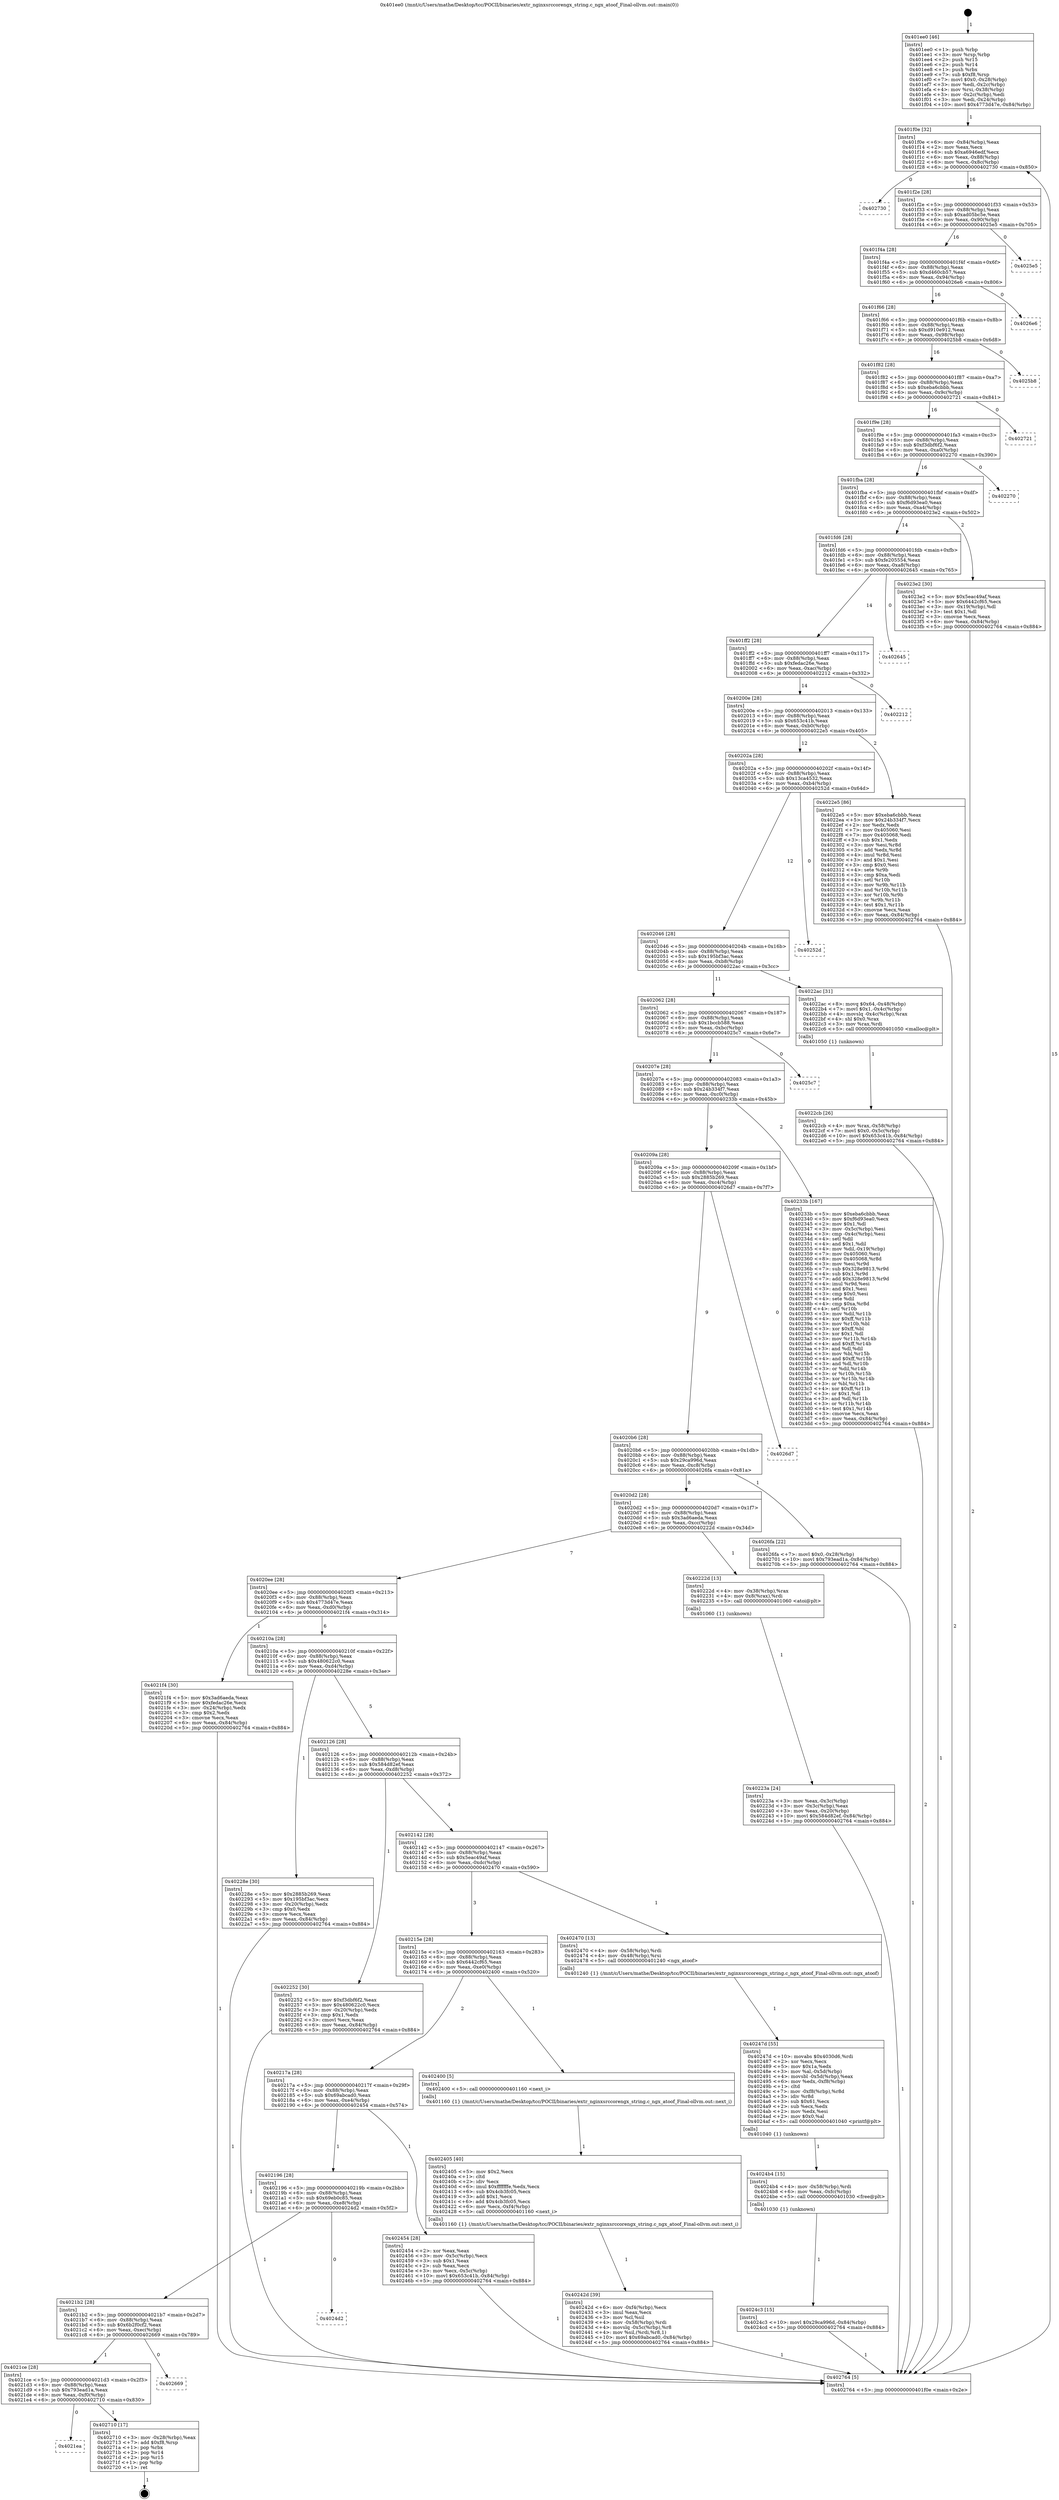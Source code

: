 digraph "0x401ee0" {
  label = "0x401ee0 (/mnt/c/Users/mathe/Desktop/tcc/POCII/binaries/extr_nginxsrccorengx_string.c_ngx_atoof_Final-ollvm.out::main(0))"
  labelloc = "t"
  node[shape=record]

  Entry [label="",width=0.3,height=0.3,shape=circle,fillcolor=black,style=filled]
  "0x401f0e" [label="{
     0x401f0e [32]\l
     | [instrs]\l
     &nbsp;&nbsp;0x401f0e \<+6\>: mov -0x84(%rbp),%eax\l
     &nbsp;&nbsp;0x401f14 \<+2\>: mov %eax,%ecx\l
     &nbsp;&nbsp;0x401f16 \<+6\>: sub $0xa6946edf,%ecx\l
     &nbsp;&nbsp;0x401f1c \<+6\>: mov %eax,-0x88(%rbp)\l
     &nbsp;&nbsp;0x401f22 \<+6\>: mov %ecx,-0x8c(%rbp)\l
     &nbsp;&nbsp;0x401f28 \<+6\>: je 0000000000402730 \<main+0x850\>\l
  }"]
  "0x402730" [label="{
     0x402730\l
  }", style=dashed]
  "0x401f2e" [label="{
     0x401f2e [28]\l
     | [instrs]\l
     &nbsp;&nbsp;0x401f2e \<+5\>: jmp 0000000000401f33 \<main+0x53\>\l
     &nbsp;&nbsp;0x401f33 \<+6\>: mov -0x88(%rbp),%eax\l
     &nbsp;&nbsp;0x401f39 \<+5\>: sub $0xad05bc5e,%eax\l
     &nbsp;&nbsp;0x401f3e \<+6\>: mov %eax,-0x90(%rbp)\l
     &nbsp;&nbsp;0x401f44 \<+6\>: je 00000000004025e5 \<main+0x705\>\l
  }"]
  Exit [label="",width=0.3,height=0.3,shape=circle,fillcolor=black,style=filled,peripheries=2]
  "0x4025e5" [label="{
     0x4025e5\l
  }", style=dashed]
  "0x401f4a" [label="{
     0x401f4a [28]\l
     | [instrs]\l
     &nbsp;&nbsp;0x401f4a \<+5\>: jmp 0000000000401f4f \<main+0x6f\>\l
     &nbsp;&nbsp;0x401f4f \<+6\>: mov -0x88(%rbp),%eax\l
     &nbsp;&nbsp;0x401f55 \<+5\>: sub $0xd460cb57,%eax\l
     &nbsp;&nbsp;0x401f5a \<+6\>: mov %eax,-0x94(%rbp)\l
     &nbsp;&nbsp;0x401f60 \<+6\>: je 00000000004026e6 \<main+0x806\>\l
  }"]
  "0x4021ea" [label="{
     0x4021ea\l
  }", style=dashed]
  "0x4026e6" [label="{
     0x4026e6\l
  }", style=dashed]
  "0x401f66" [label="{
     0x401f66 [28]\l
     | [instrs]\l
     &nbsp;&nbsp;0x401f66 \<+5\>: jmp 0000000000401f6b \<main+0x8b\>\l
     &nbsp;&nbsp;0x401f6b \<+6\>: mov -0x88(%rbp),%eax\l
     &nbsp;&nbsp;0x401f71 \<+5\>: sub $0xd910e912,%eax\l
     &nbsp;&nbsp;0x401f76 \<+6\>: mov %eax,-0x98(%rbp)\l
     &nbsp;&nbsp;0x401f7c \<+6\>: je 00000000004025b8 \<main+0x6d8\>\l
  }"]
  "0x402710" [label="{
     0x402710 [17]\l
     | [instrs]\l
     &nbsp;&nbsp;0x402710 \<+3\>: mov -0x28(%rbp),%eax\l
     &nbsp;&nbsp;0x402713 \<+7\>: add $0xf8,%rsp\l
     &nbsp;&nbsp;0x40271a \<+1\>: pop %rbx\l
     &nbsp;&nbsp;0x40271b \<+2\>: pop %r14\l
     &nbsp;&nbsp;0x40271d \<+2\>: pop %r15\l
     &nbsp;&nbsp;0x40271f \<+1\>: pop %rbp\l
     &nbsp;&nbsp;0x402720 \<+1\>: ret\l
  }"]
  "0x4025b8" [label="{
     0x4025b8\l
  }", style=dashed]
  "0x401f82" [label="{
     0x401f82 [28]\l
     | [instrs]\l
     &nbsp;&nbsp;0x401f82 \<+5\>: jmp 0000000000401f87 \<main+0xa7\>\l
     &nbsp;&nbsp;0x401f87 \<+6\>: mov -0x88(%rbp),%eax\l
     &nbsp;&nbsp;0x401f8d \<+5\>: sub $0xeba6cbbb,%eax\l
     &nbsp;&nbsp;0x401f92 \<+6\>: mov %eax,-0x9c(%rbp)\l
     &nbsp;&nbsp;0x401f98 \<+6\>: je 0000000000402721 \<main+0x841\>\l
  }"]
  "0x4021ce" [label="{
     0x4021ce [28]\l
     | [instrs]\l
     &nbsp;&nbsp;0x4021ce \<+5\>: jmp 00000000004021d3 \<main+0x2f3\>\l
     &nbsp;&nbsp;0x4021d3 \<+6\>: mov -0x88(%rbp),%eax\l
     &nbsp;&nbsp;0x4021d9 \<+5\>: sub $0x793ead1a,%eax\l
     &nbsp;&nbsp;0x4021de \<+6\>: mov %eax,-0xf0(%rbp)\l
     &nbsp;&nbsp;0x4021e4 \<+6\>: je 0000000000402710 \<main+0x830\>\l
  }"]
  "0x402721" [label="{
     0x402721\l
  }", style=dashed]
  "0x401f9e" [label="{
     0x401f9e [28]\l
     | [instrs]\l
     &nbsp;&nbsp;0x401f9e \<+5\>: jmp 0000000000401fa3 \<main+0xc3\>\l
     &nbsp;&nbsp;0x401fa3 \<+6\>: mov -0x88(%rbp),%eax\l
     &nbsp;&nbsp;0x401fa9 \<+5\>: sub $0xf3dbf6f2,%eax\l
     &nbsp;&nbsp;0x401fae \<+6\>: mov %eax,-0xa0(%rbp)\l
     &nbsp;&nbsp;0x401fb4 \<+6\>: je 0000000000402270 \<main+0x390\>\l
  }"]
  "0x402669" [label="{
     0x402669\l
  }", style=dashed]
  "0x402270" [label="{
     0x402270\l
  }", style=dashed]
  "0x401fba" [label="{
     0x401fba [28]\l
     | [instrs]\l
     &nbsp;&nbsp;0x401fba \<+5\>: jmp 0000000000401fbf \<main+0xdf\>\l
     &nbsp;&nbsp;0x401fbf \<+6\>: mov -0x88(%rbp),%eax\l
     &nbsp;&nbsp;0x401fc5 \<+5\>: sub $0xf6d93ea0,%eax\l
     &nbsp;&nbsp;0x401fca \<+6\>: mov %eax,-0xa4(%rbp)\l
     &nbsp;&nbsp;0x401fd0 \<+6\>: je 00000000004023e2 \<main+0x502\>\l
  }"]
  "0x4021b2" [label="{
     0x4021b2 [28]\l
     | [instrs]\l
     &nbsp;&nbsp;0x4021b2 \<+5\>: jmp 00000000004021b7 \<main+0x2d7\>\l
     &nbsp;&nbsp;0x4021b7 \<+6\>: mov -0x88(%rbp),%eax\l
     &nbsp;&nbsp;0x4021bd \<+5\>: sub $0x6b2f0cf2,%eax\l
     &nbsp;&nbsp;0x4021c2 \<+6\>: mov %eax,-0xec(%rbp)\l
     &nbsp;&nbsp;0x4021c8 \<+6\>: je 0000000000402669 \<main+0x789\>\l
  }"]
  "0x4023e2" [label="{
     0x4023e2 [30]\l
     | [instrs]\l
     &nbsp;&nbsp;0x4023e2 \<+5\>: mov $0x5eac49af,%eax\l
     &nbsp;&nbsp;0x4023e7 \<+5\>: mov $0x6442cf65,%ecx\l
     &nbsp;&nbsp;0x4023ec \<+3\>: mov -0x19(%rbp),%dl\l
     &nbsp;&nbsp;0x4023ef \<+3\>: test $0x1,%dl\l
     &nbsp;&nbsp;0x4023f2 \<+3\>: cmovne %ecx,%eax\l
     &nbsp;&nbsp;0x4023f5 \<+6\>: mov %eax,-0x84(%rbp)\l
     &nbsp;&nbsp;0x4023fb \<+5\>: jmp 0000000000402764 \<main+0x884\>\l
  }"]
  "0x401fd6" [label="{
     0x401fd6 [28]\l
     | [instrs]\l
     &nbsp;&nbsp;0x401fd6 \<+5\>: jmp 0000000000401fdb \<main+0xfb\>\l
     &nbsp;&nbsp;0x401fdb \<+6\>: mov -0x88(%rbp),%eax\l
     &nbsp;&nbsp;0x401fe1 \<+5\>: sub $0xfe205554,%eax\l
     &nbsp;&nbsp;0x401fe6 \<+6\>: mov %eax,-0xa8(%rbp)\l
     &nbsp;&nbsp;0x401fec \<+6\>: je 0000000000402645 \<main+0x765\>\l
  }"]
  "0x4024d2" [label="{
     0x4024d2\l
  }", style=dashed]
  "0x402645" [label="{
     0x402645\l
  }", style=dashed]
  "0x401ff2" [label="{
     0x401ff2 [28]\l
     | [instrs]\l
     &nbsp;&nbsp;0x401ff2 \<+5\>: jmp 0000000000401ff7 \<main+0x117\>\l
     &nbsp;&nbsp;0x401ff7 \<+6\>: mov -0x88(%rbp),%eax\l
     &nbsp;&nbsp;0x401ffd \<+5\>: sub $0xfedac26e,%eax\l
     &nbsp;&nbsp;0x402002 \<+6\>: mov %eax,-0xac(%rbp)\l
     &nbsp;&nbsp;0x402008 \<+6\>: je 0000000000402212 \<main+0x332\>\l
  }"]
  "0x4024c3" [label="{
     0x4024c3 [15]\l
     | [instrs]\l
     &nbsp;&nbsp;0x4024c3 \<+10\>: movl $0x29ca996d,-0x84(%rbp)\l
     &nbsp;&nbsp;0x4024cd \<+5\>: jmp 0000000000402764 \<main+0x884\>\l
  }"]
  "0x402212" [label="{
     0x402212\l
  }", style=dashed]
  "0x40200e" [label="{
     0x40200e [28]\l
     | [instrs]\l
     &nbsp;&nbsp;0x40200e \<+5\>: jmp 0000000000402013 \<main+0x133\>\l
     &nbsp;&nbsp;0x402013 \<+6\>: mov -0x88(%rbp),%eax\l
     &nbsp;&nbsp;0x402019 \<+5\>: sub $0x653c41b,%eax\l
     &nbsp;&nbsp;0x40201e \<+6\>: mov %eax,-0xb0(%rbp)\l
     &nbsp;&nbsp;0x402024 \<+6\>: je 00000000004022e5 \<main+0x405\>\l
  }"]
  "0x4024b4" [label="{
     0x4024b4 [15]\l
     | [instrs]\l
     &nbsp;&nbsp;0x4024b4 \<+4\>: mov -0x58(%rbp),%rdi\l
     &nbsp;&nbsp;0x4024b8 \<+6\>: mov %eax,-0xfc(%rbp)\l
     &nbsp;&nbsp;0x4024be \<+5\>: call 0000000000401030 \<free@plt\>\l
     | [calls]\l
     &nbsp;&nbsp;0x401030 \{1\} (unknown)\l
  }"]
  "0x4022e5" [label="{
     0x4022e5 [86]\l
     | [instrs]\l
     &nbsp;&nbsp;0x4022e5 \<+5\>: mov $0xeba6cbbb,%eax\l
     &nbsp;&nbsp;0x4022ea \<+5\>: mov $0x24b334f7,%ecx\l
     &nbsp;&nbsp;0x4022ef \<+2\>: xor %edx,%edx\l
     &nbsp;&nbsp;0x4022f1 \<+7\>: mov 0x405060,%esi\l
     &nbsp;&nbsp;0x4022f8 \<+7\>: mov 0x405068,%edi\l
     &nbsp;&nbsp;0x4022ff \<+3\>: sub $0x1,%edx\l
     &nbsp;&nbsp;0x402302 \<+3\>: mov %esi,%r8d\l
     &nbsp;&nbsp;0x402305 \<+3\>: add %edx,%r8d\l
     &nbsp;&nbsp;0x402308 \<+4\>: imul %r8d,%esi\l
     &nbsp;&nbsp;0x40230c \<+3\>: and $0x1,%esi\l
     &nbsp;&nbsp;0x40230f \<+3\>: cmp $0x0,%esi\l
     &nbsp;&nbsp;0x402312 \<+4\>: sete %r9b\l
     &nbsp;&nbsp;0x402316 \<+3\>: cmp $0xa,%edi\l
     &nbsp;&nbsp;0x402319 \<+4\>: setl %r10b\l
     &nbsp;&nbsp;0x40231d \<+3\>: mov %r9b,%r11b\l
     &nbsp;&nbsp;0x402320 \<+3\>: and %r10b,%r11b\l
     &nbsp;&nbsp;0x402323 \<+3\>: xor %r10b,%r9b\l
     &nbsp;&nbsp;0x402326 \<+3\>: or %r9b,%r11b\l
     &nbsp;&nbsp;0x402329 \<+4\>: test $0x1,%r11b\l
     &nbsp;&nbsp;0x40232d \<+3\>: cmovne %ecx,%eax\l
     &nbsp;&nbsp;0x402330 \<+6\>: mov %eax,-0x84(%rbp)\l
     &nbsp;&nbsp;0x402336 \<+5\>: jmp 0000000000402764 \<main+0x884\>\l
  }"]
  "0x40202a" [label="{
     0x40202a [28]\l
     | [instrs]\l
     &nbsp;&nbsp;0x40202a \<+5\>: jmp 000000000040202f \<main+0x14f\>\l
     &nbsp;&nbsp;0x40202f \<+6\>: mov -0x88(%rbp),%eax\l
     &nbsp;&nbsp;0x402035 \<+5\>: sub $0x13ca4532,%eax\l
     &nbsp;&nbsp;0x40203a \<+6\>: mov %eax,-0xb4(%rbp)\l
     &nbsp;&nbsp;0x402040 \<+6\>: je 000000000040252d \<main+0x64d\>\l
  }"]
  "0x40247d" [label="{
     0x40247d [55]\l
     | [instrs]\l
     &nbsp;&nbsp;0x40247d \<+10\>: movabs $0x4030d6,%rdi\l
     &nbsp;&nbsp;0x402487 \<+2\>: xor %ecx,%ecx\l
     &nbsp;&nbsp;0x402489 \<+5\>: mov $0x1a,%edx\l
     &nbsp;&nbsp;0x40248e \<+3\>: mov %al,-0x5d(%rbp)\l
     &nbsp;&nbsp;0x402491 \<+4\>: movsbl -0x5d(%rbp),%eax\l
     &nbsp;&nbsp;0x402495 \<+6\>: mov %edx,-0xf8(%rbp)\l
     &nbsp;&nbsp;0x40249b \<+1\>: cltd\l
     &nbsp;&nbsp;0x40249c \<+7\>: mov -0xf8(%rbp),%r8d\l
     &nbsp;&nbsp;0x4024a3 \<+3\>: idiv %r8d\l
     &nbsp;&nbsp;0x4024a6 \<+3\>: sub $0x61,%ecx\l
     &nbsp;&nbsp;0x4024a9 \<+2\>: sub %ecx,%edx\l
     &nbsp;&nbsp;0x4024ab \<+2\>: mov %edx,%esi\l
     &nbsp;&nbsp;0x4024ad \<+2\>: mov $0x0,%al\l
     &nbsp;&nbsp;0x4024af \<+5\>: call 0000000000401040 \<printf@plt\>\l
     | [calls]\l
     &nbsp;&nbsp;0x401040 \{1\} (unknown)\l
  }"]
  "0x40252d" [label="{
     0x40252d\l
  }", style=dashed]
  "0x402046" [label="{
     0x402046 [28]\l
     | [instrs]\l
     &nbsp;&nbsp;0x402046 \<+5\>: jmp 000000000040204b \<main+0x16b\>\l
     &nbsp;&nbsp;0x40204b \<+6\>: mov -0x88(%rbp),%eax\l
     &nbsp;&nbsp;0x402051 \<+5\>: sub $0x195bf3ac,%eax\l
     &nbsp;&nbsp;0x402056 \<+6\>: mov %eax,-0xb8(%rbp)\l
     &nbsp;&nbsp;0x40205c \<+6\>: je 00000000004022ac \<main+0x3cc\>\l
  }"]
  "0x402196" [label="{
     0x402196 [28]\l
     | [instrs]\l
     &nbsp;&nbsp;0x402196 \<+5\>: jmp 000000000040219b \<main+0x2bb\>\l
     &nbsp;&nbsp;0x40219b \<+6\>: mov -0x88(%rbp),%eax\l
     &nbsp;&nbsp;0x4021a1 \<+5\>: sub $0x69eb0c85,%eax\l
     &nbsp;&nbsp;0x4021a6 \<+6\>: mov %eax,-0xe8(%rbp)\l
     &nbsp;&nbsp;0x4021ac \<+6\>: je 00000000004024d2 \<main+0x5f2\>\l
  }"]
  "0x4022ac" [label="{
     0x4022ac [31]\l
     | [instrs]\l
     &nbsp;&nbsp;0x4022ac \<+8\>: movq $0x64,-0x48(%rbp)\l
     &nbsp;&nbsp;0x4022b4 \<+7\>: movl $0x1,-0x4c(%rbp)\l
     &nbsp;&nbsp;0x4022bb \<+4\>: movslq -0x4c(%rbp),%rax\l
     &nbsp;&nbsp;0x4022bf \<+4\>: shl $0x0,%rax\l
     &nbsp;&nbsp;0x4022c3 \<+3\>: mov %rax,%rdi\l
     &nbsp;&nbsp;0x4022c6 \<+5\>: call 0000000000401050 \<malloc@plt\>\l
     | [calls]\l
     &nbsp;&nbsp;0x401050 \{1\} (unknown)\l
  }"]
  "0x402062" [label="{
     0x402062 [28]\l
     | [instrs]\l
     &nbsp;&nbsp;0x402062 \<+5\>: jmp 0000000000402067 \<main+0x187\>\l
     &nbsp;&nbsp;0x402067 \<+6\>: mov -0x88(%rbp),%eax\l
     &nbsp;&nbsp;0x40206d \<+5\>: sub $0x1bccb588,%eax\l
     &nbsp;&nbsp;0x402072 \<+6\>: mov %eax,-0xbc(%rbp)\l
     &nbsp;&nbsp;0x402078 \<+6\>: je 00000000004025c7 \<main+0x6e7\>\l
  }"]
  "0x402454" [label="{
     0x402454 [28]\l
     | [instrs]\l
     &nbsp;&nbsp;0x402454 \<+2\>: xor %eax,%eax\l
     &nbsp;&nbsp;0x402456 \<+3\>: mov -0x5c(%rbp),%ecx\l
     &nbsp;&nbsp;0x402459 \<+3\>: sub $0x1,%eax\l
     &nbsp;&nbsp;0x40245c \<+2\>: sub %eax,%ecx\l
     &nbsp;&nbsp;0x40245e \<+3\>: mov %ecx,-0x5c(%rbp)\l
     &nbsp;&nbsp;0x402461 \<+10\>: movl $0x653c41b,-0x84(%rbp)\l
     &nbsp;&nbsp;0x40246b \<+5\>: jmp 0000000000402764 \<main+0x884\>\l
  }"]
  "0x4025c7" [label="{
     0x4025c7\l
  }", style=dashed]
  "0x40207e" [label="{
     0x40207e [28]\l
     | [instrs]\l
     &nbsp;&nbsp;0x40207e \<+5\>: jmp 0000000000402083 \<main+0x1a3\>\l
     &nbsp;&nbsp;0x402083 \<+6\>: mov -0x88(%rbp),%eax\l
     &nbsp;&nbsp;0x402089 \<+5\>: sub $0x24b334f7,%eax\l
     &nbsp;&nbsp;0x40208e \<+6\>: mov %eax,-0xc0(%rbp)\l
     &nbsp;&nbsp;0x402094 \<+6\>: je 000000000040233b \<main+0x45b\>\l
  }"]
  "0x40242d" [label="{
     0x40242d [39]\l
     | [instrs]\l
     &nbsp;&nbsp;0x40242d \<+6\>: mov -0xf4(%rbp),%ecx\l
     &nbsp;&nbsp;0x402433 \<+3\>: imul %eax,%ecx\l
     &nbsp;&nbsp;0x402436 \<+3\>: mov %cl,%sil\l
     &nbsp;&nbsp;0x402439 \<+4\>: mov -0x58(%rbp),%rdi\l
     &nbsp;&nbsp;0x40243d \<+4\>: movslq -0x5c(%rbp),%r8\l
     &nbsp;&nbsp;0x402441 \<+4\>: mov %sil,(%rdi,%r8,1)\l
     &nbsp;&nbsp;0x402445 \<+10\>: movl $0x69abcad0,-0x84(%rbp)\l
     &nbsp;&nbsp;0x40244f \<+5\>: jmp 0000000000402764 \<main+0x884\>\l
  }"]
  "0x40233b" [label="{
     0x40233b [167]\l
     | [instrs]\l
     &nbsp;&nbsp;0x40233b \<+5\>: mov $0xeba6cbbb,%eax\l
     &nbsp;&nbsp;0x402340 \<+5\>: mov $0xf6d93ea0,%ecx\l
     &nbsp;&nbsp;0x402345 \<+2\>: mov $0x1,%dl\l
     &nbsp;&nbsp;0x402347 \<+3\>: mov -0x5c(%rbp),%esi\l
     &nbsp;&nbsp;0x40234a \<+3\>: cmp -0x4c(%rbp),%esi\l
     &nbsp;&nbsp;0x40234d \<+4\>: setl %dil\l
     &nbsp;&nbsp;0x402351 \<+4\>: and $0x1,%dil\l
     &nbsp;&nbsp;0x402355 \<+4\>: mov %dil,-0x19(%rbp)\l
     &nbsp;&nbsp;0x402359 \<+7\>: mov 0x405060,%esi\l
     &nbsp;&nbsp;0x402360 \<+8\>: mov 0x405068,%r8d\l
     &nbsp;&nbsp;0x402368 \<+3\>: mov %esi,%r9d\l
     &nbsp;&nbsp;0x40236b \<+7\>: sub $0x328e9813,%r9d\l
     &nbsp;&nbsp;0x402372 \<+4\>: sub $0x1,%r9d\l
     &nbsp;&nbsp;0x402376 \<+7\>: add $0x328e9813,%r9d\l
     &nbsp;&nbsp;0x40237d \<+4\>: imul %r9d,%esi\l
     &nbsp;&nbsp;0x402381 \<+3\>: and $0x1,%esi\l
     &nbsp;&nbsp;0x402384 \<+3\>: cmp $0x0,%esi\l
     &nbsp;&nbsp;0x402387 \<+4\>: sete %dil\l
     &nbsp;&nbsp;0x40238b \<+4\>: cmp $0xa,%r8d\l
     &nbsp;&nbsp;0x40238f \<+4\>: setl %r10b\l
     &nbsp;&nbsp;0x402393 \<+3\>: mov %dil,%r11b\l
     &nbsp;&nbsp;0x402396 \<+4\>: xor $0xff,%r11b\l
     &nbsp;&nbsp;0x40239a \<+3\>: mov %r10b,%bl\l
     &nbsp;&nbsp;0x40239d \<+3\>: xor $0xff,%bl\l
     &nbsp;&nbsp;0x4023a0 \<+3\>: xor $0x1,%dl\l
     &nbsp;&nbsp;0x4023a3 \<+3\>: mov %r11b,%r14b\l
     &nbsp;&nbsp;0x4023a6 \<+4\>: and $0xff,%r14b\l
     &nbsp;&nbsp;0x4023aa \<+3\>: and %dl,%dil\l
     &nbsp;&nbsp;0x4023ad \<+3\>: mov %bl,%r15b\l
     &nbsp;&nbsp;0x4023b0 \<+4\>: and $0xff,%r15b\l
     &nbsp;&nbsp;0x4023b4 \<+3\>: and %dl,%r10b\l
     &nbsp;&nbsp;0x4023b7 \<+3\>: or %dil,%r14b\l
     &nbsp;&nbsp;0x4023ba \<+3\>: or %r10b,%r15b\l
     &nbsp;&nbsp;0x4023bd \<+3\>: xor %r15b,%r14b\l
     &nbsp;&nbsp;0x4023c0 \<+3\>: or %bl,%r11b\l
     &nbsp;&nbsp;0x4023c3 \<+4\>: xor $0xff,%r11b\l
     &nbsp;&nbsp;0x4023c7 \<+3\>: or $0x1,%dl\l
     &nbsp;&nbsp;0x4023ca \<+3\>: and %dl,%r11b\l
     &nbsp;&nbsp;0x4023cd \<+3\>: or %r11b,%r14b\l
     &nbsp;&nbsp;0x4023d0 \<+4\>: test $0x1,%r14b\l
     &nbsp;&nbsp;0x4023d4 \<+3\>: cmovne %ecx,%eax\l
     &nbsp;&nbsp;0x4023d7 \<+6\>: mov %eax,-0x84(%rbp)\l
     &nbsp;&nbsp;0x4023dd \<+5\>: jmp 0000000000402764 \<main+0x884\>\l
  }"]
  "0x40209a" [label="{
     0x40209a [28]\l
     | [instrs]\l
     &nbsp;&nbsp;0x40209a \<+5\>: jmp 000000000040209f \<main+0x1bf\>\l
     &nbsp;&nbsp;0x40209f \<+6\>: mov -0x88(%rbp),%eax\l
     &nbsp;&nbsp;0x4020a5 \<+5\>: sub $0x2885b269,%eax\l
     &nbsp;&nbsp;0x4020aa \<+6\>: mov %eax,-0xc4(%rbp)\l
     &nbsp;&nbsp;0x4020b0 \<+6\>: je 00000000004026d7 \<main+0x7f7\>\l
  }"]
  "0x402405" [label="{
     0x402405 [40]\l
     | [instrs]\l
     &nbsp;&nbsp;0x402405 \<+5\>: mov $0x2,%ecx\l
     &nbsp;&nbsp;0x40240a \<+1\>: cltd\l
     &nbsp;&nbsp;0x40240b \<+2\>: idiv %ecx\l
     &nbsp;&nbsp;0x40240d \<+6\>: imul $0xfffffffe,%edx,%ecx\l
     &nbsp;&nbsp;0x402413 \<+6\>: sub $0x4cb3fc05,%ecx\l
     &nbsp;&nbsp;0x402419 \<+3\>: add $0x1,%ecx\l
     &nbsp;&nbsp;0x40241c \<+6\>: add $0x4cb3fc05,%ecx\l
     &nbsp;&nbsp;0x402422 \<+6\>: mov %ecx,-0xf4(%rbp)\l
     &nbsp;&nbsp;0x402428 \<+5\>: call 0000000000401160 \<next_i\>\l
     | [calls]\l
     &nbsp;&nbsp;0x401160 \{1\} (/mnt/c/Users/mathe/Desktop/tcc/POCII/binaries/extr_nginxsrccorengx_string.c_ngx_atoof_Final-ollvm.out::next_i)\l
  }"]
  "0x4026d7" [label="{
     0x4026d7\l
  }", style=dashed]
  "0x4020b6" [label="{
     0x4020b6 [28]\l
     | [instrs]\l
     &nbsp;&nbsp;0x4020b6 \<+5\>: jmp 00000000004020bb \<main+0x1db\>\l
     &nbsp;&nbsp;0x4020bb \<+6\>: mov -0x88(%rbp),%eax\l
     &nbsp;&nbsp;0x4020c1 \<+5\>: sub $0x29ca996d,%eax\l
     &nbsp;&nbsp;0x4020c6 \<+6\>: mov %eax,-0xc8(%rbp)\l
     &nbsp;&nbsp;0x4020cc \<+6\>: je 00000000004026fa \<main+0x81a\>\l
  }"]
  "0x40217a" [label="{
     0x40217a [28]\l
     | [instrs]\l
     &nbsp;&nbsp;0x40217a \<+5\>: jmp 000000000040217f \<main+0x29f\>\l
     &nbsp;&nbsp;0x40217f \<+6\>: mov -0x88(%rbp),%eax\l
     &nbsp;&nbsp;0x402185 \<+5\>: sub $0x69abcad0,%eax\l
     &nbsp;&nbsp;0x40218a \<+6\>: mov %eax,-0xe4(%rbp)\l
     &nbsp;&nbsp;0x402190 \<+6\>: je 0000000000402454 \<main+0x574\>\l
  }"]
  "0x4026fa" [label="{
     0x4026fa [22]\l
     | [instrs]\l
     &nbsp;&nbsp;0x4026fa \<+7\>: movl $0x0,-0x28(%rbp)\l
     &nbsp;&nbsp;0x402701 \<+10\>: movl $0x793ead1a,-0x84(%rbp)\l
     &nbsp;&nbsp;0x40270b \<+5\>: jmp 0000000000402764 \<main+0x884\>\l
  }"]
  "0x4020d2" [label="{
     0x4020d2 [28]\l
     | [instrs]\l
     &nbsp;&nbsp;0x4020d2 \<+5\>: jmp 00000000004020d7 \<main+0x1f7\>\l
     &nbsp;&nbsp;0x4020d7 \<+6\>: mov -0x88(%rbp),%eax\l
     &nbsp;&nbsp;0x4020dd \<+5\>: sub $0x3ad6aeda,%eax\l
     &nbsp;&nbsp;0x4020e2 \<+6\>: mov %eax,-0xcc(%rbp)\l
     &nbsp;&nbsp;0x4020e8 \<+6\>: je 000000000040222d \<main+0x34d\>\l
  }"]
  "0x402400" [label="{
     0x402400 [5]\l
     | [instrs]\l
     &nbsp;&nbsp;0x402400 \<+5\>: call 0000000000401160 \<next_i\>\l
     | [calls]\l
     &nbsp;&nbsp;0x401160 \{1\} (/mnt/c/Users/mathe/Desktop/tcc/POCII/binaries/extr_nginxsrccorengx_string.c_ngx_atoof_Final-ollvm.out::next_i)\l
  }"]
  "0x40222d" [label="{
     0x40222d [13]\l
     | [instrs]\l
     &nbsp;&nbsp;0x40222d \<+4\>: mov -0x38(%rbp),%rax\l
     &nbsp;&nbsp;0x402231 \<+4\>: mov 0x8(%rax),%rdi\l
     &nbsp;&nbsp;0x402235 \<+5\>: call 0000000000401060 \<atoi@plt\>\l
     | [calls]\l
     &nbsp;&nbsp;0x401060 \{1\} (unknown)\l
  }"]
  "0x4020ee" [label="{
     0x4020ee [28]\l
     | [instrs]\l
     &nbsp;&nbsp;0x4020ee \<+5\>: jmp 00000000004020f3 \<main+0x213\>\l
     &nbsp;&nbsp;0x4020f3 \<+6\>: mov -0x88(%rbp),%eax\l
     &nbsp;&nbsp;0x4020f9 \<+5\>: sub $0x4773d47e,%eax\l
     &nbsp;&nbsp;0x4020fe \<+6\>: mov %eax,-0xd0(%rbp)\l
     &nbsp;&nbsp;0x402104 \<+6\>: je 00000000004021f4 \<main+0x314\>\l
  }"]
  "0x40215e" [label="{
     0x40215e [28]\l
     | [instrs]\l
     &nbsp;&nbsp;0x40215e \<+5\>: jmp 0000000000402163 \<main+0x283\>\l
     &nbsp;&nbsp;0x402163 \<+6\>: mov -0x88(%rbp),%eax\l
     &nbsp;&nbsp;0x402169 \<+5\>: sub $0x6442cf65,%eax\l
     &nbsp;&nbsp;0x40216e \<+6\>: mov %eax,-0xe0(%rbp)\l
     &nbsp;&nbsp;0x402174 \<+6\>: je 0000000000402400 \<main+0x520\>\l
  }"]
  "0x4021f4" [label="{
     0x4021f4 [30]\l
     | [instrs]\l
     &nbsp;&nbsp;0x4021f4 \<+5\>: mov $0x3ad6aeda,%eax\l
     &nbsp;&nbsp;0x4021f9 \<+5\>: mov $0xfedac26e,%ecx\l
     &nbsp;&nbsp;0x4021fe \<+3\>: mov -0x24(%rbp),%edx\l
     &nbsp;&nbsp;0x402201 \<+3\>: cmp $0x2,%edx\l
     &nbsp;&nbsp;0x402204 \<+3\>: cmovne %ecx,%eax\l
     &nbsp;&nbsp;0x402207 \<+6\>: mov %eax,-0x84(%rbp)\l
     &nbsp;&nbsp;0x40220d \<+5\>: jmp 0000000000402764 \<main+0x884\>\l
  }"]
  "0x40210a" [label="{
     0x40210a [28]\l
     | [instrs]\l
     &nbsp;&nbsp;0x40210a \<+5\>: jmp 000000000040210f \<main+0x22f\>\l
     &nbsp;&nbsp;0x40210f \<+6\>: mov -0x88(%rbp),%eax\l
     &nbsp;&nbsp;0x402115 \<+5\>: sub $0x480622c0,%eax\l
     &nbsp;&nbsp;0x40211a \<+6\>: mov %eax,-0xd4(%rbp)\l
     &nbsp;&nbsp;0x402120 \<+6\>: je 000000000040228e \<main+0x3ae\>\l
  }"]
  "0x402764" [label="{
     0x402764 [5]\l
     | [instrs]\l
     &nbsp;&nbsp;0x402764 \<+5\>: jmp 0000000000401f0e \<main+0x2e\>\l
  }"]
  "0x401ee0" [label="{
     0x401ee0 [46]\l
     | [instrs]\l
     &nbsp;&nbsp;0x401ee0 \<+1\>: push %rbp\l
     &nbsp;&nbsp;0x401ee1 \<+3\>: mov %rsp,%rbp\l
     &nbsp;&nbsp;0x401ee4 \<+2\>: push %r15\l
     &nbsp;&nbsp;0x401ee6 \<+2\>: push %r14\l
     &nbsp;&nbsp;0x401ee8 \<+1\>: push %rbx\l
     &nbsp;&nbsp;0x401ee9 \<+7\>: sub $0xf8,%rsp\l
     &nbsp;&nbsp;0x401ef0 \<+7\>: movl $0x0,-0x28(%rbp)\l
     &nbsp;&nbsp;0x401ef7 \<+3\>: mov %edi,-0x2c(%rbp)\l
     &nbsp;&nbsp;0x401efa \<+4\>: mov %rsi,-0x38(%rbp)\l
     &nbsp;&nbsp;0x401efe \<+3\>: mov -0x2c(%rbp),%edi\l
     &nbsp;&nbsp;0x401f01 \<+3\>: mov %edi,-0x24(%rbp)\l
     &nbsp;&nbsp;0x401f04 \<+10\>: movl $0x4773d47e,-0x84(%rbp)\l
  }"]
  "0x40223a" [label="{
     0x40223a [24]\l
     | [instrs]\l
     &nbsp;&nbsp;0x40223a \<+3\>: mov %eax,-0x3c(%rbp)\l
     &nbsp;&nbsp;0x40223d \<+3\>: mov -0x3c(%rbp),%eax\l
     &nbsp;&nbsp;0x402240 \<+3\>: mov %eax,-0x20(%rbp)\l
     &nbsp;&nbsp;0x402243 \<+10\>: movl $0x584d82ef,-0x84(%rbp)\l
     &nbsp;&nbsp;0x40224d \<+5\>: jmp 0000000000402764 \<main+0x884\>\l
  }"]
  "0x402470" [label="{
     0x402470 [13]\l
     | [instrs]\l
     &nbsp;&nbsp;0x402470 \<+4\>: mov -0x58(%rbp),%rdi\l
     &nbsp;&nbsp;0x402474 \<+4\>: mov -0x48(%rbp),%rsi\l
     &nbsp;&nbsp;0x402478 \<+5\>: call 0000000000401240 \<ngx_atoof\>\l
     | [calls]\l
     &nbsp;&nbsp;0x401240 \{1\} (/mnt/c/Users/mathe/Desktop/tcc/POCII/binaries/extr_nginxsrccorengx_string.c_ngx_atoof_Final-ollvm.out::ngx_atoof)\l
  }"]
  "0x40228e" [label="{
     0x40228e [30]\l
     | [instrs]\l
     &nbsp;&nbsp;0x40228e \<+5\>: mov $0x2885b269,%eax\l
     &nbsp;&nbsp;0x402293 \<+5\>: mov $0x195bf3ac,%ecx\l
     &nbsp;&nbsp;0x402298 \<+3\>: mov -0x20(%rbp),%edx\l
     &nbsp;&nbsp;0x40229b \<+3\>: cmp $0x0,%edx\l
     &nbsp;&nbsp;0x40229e \<+3\>: cmove %ecx,%eax\l
     &nbsp;&nbsp;0x4022a1 \<+6\>: mov %eax,-0x84(%rbp)\l
     &nbsp;&nbsp;0x4022a7 \<+5\>: jmp 0000000000402764 \<main+0x884\>\l
  }"]
  "0x402126" [label="{
     0x402126 [28]\l
     | [instrs]\l
     &nbsp;&nbsp;0x402126 \<+5\>: jmp 000000000040212b \<main+0x24b\>\l
     &nbsp;&nbsp;0x40212b \<+6\>: mov -0x88(%rbp),%eax\l
     &nbsp;&nbsp;0x402131 \<+5\>: sub $0x584d82ef,%eax\l
     &nbsp;&nbsp;0x402136 \<+6\>: mov %eax,-0xd8(%rbp)\l
     &nbsp;&nbsp;0x40213c \<+6\>: je 0000000000402252 \<main+0x372\>\l
  }"]
  "0x4022cb" [label="{
     0x4022cb [26]\l
     | [instrs]\l
     &nbsp;&nbsp;0x4022cb \<+4\>: mov %rax,-0x58(%rbp)\l
     &nbsp;&nbsp;0x4022cf \<+7\>: movl $0x0,-0x5c(%rbp)\l
     &nbsp;&nbsp;0x4022d6 \<+10\>: movl $0x653c41b,-0x84(%rbp)\l
     &nbsp;&nbsp;0x4022e0 \<+5\>: jmp 0000000000402764 \<main+0x884\>\l
  }"]
  "0x402252" [label="{
     0x402252 [30]\l
     | [instrs]\l
     &nbsp;&nbsp;0x402252 \<+5\>: mov $0xf3dbf6f2,%eax\l
     &nbsp;&nbsp;0x402257 \<+5\>: mov $0x480622c0,%ecx\l
     &nbsp;&nbsp;0x40225c \<+3\>: mov -0x20(%rbp),%edx\l
     &nbsp;&nbsp;0x40225f \<+3\>: cmp $0x1,%edx\l
     &nbsp;&nbsp;0x402262 \<+3\>: cmovl %ecx,%eax\l
     &nbsp;&nbsp;0x402265 \<+6\>: mov %eax,-0x84(%rbp)\l
     &nbsp;&nbsp;0x40226b \<+5\>: jmp 0000000000402764 \<main+0x884\>\l
  }"]
  "0x402142" [label="{
     0x402142 [28]\l
     | [instrs]\l
     &nbsp;&nbsp;0x402142 \<+5\>: jmp 0000000000402147 \<main+0x267\>\l
     &nbsp;&nbsp;0x402147 \<+6\>: mov -0x88(%rbp),%eax\l
     &nbsp;&nbsp;0x40214d \<+5\>: sub $0x5eac49af,%eax\l
     &nbsp;&nbsp;0x402152 \<+6\>: mov %eax,-0xdc(%rbp)\l
     &nbsp;&nbsp;0x402158 \<+6\>: je 0000000000402470 \<main+0x590\>\l
  }"]
  Entry -> "0x401ee0" [label=" 1"]
  "0x401f0e" -> "0x402730" [label=" 0"]
  "0x401f0e" -> "0x401f2e" [label=" 16"]
  "0x402710" -> Exit [label=" 1"]
  "0x401f2e" -> "0x4025e5" [label=" 0"]
  "0x401f2e" -> "0x401f4a" [label=" 16"]
  "0x4021ce" -> "0x4021ea" [label=" 0"]
  "0x401f4a" -> "0x4026e6" [label=" 0"]
  "0x401f4a" -> "0x401f66" [label=" 16"]
  "0x4021ce" -> "0x402710" [label=" 1"]
  "0x401f66" -> "0x4025b8" [label=" 0"]
  "0x401f66" -> "0x401f82" [label=" 16"]
  "0x4021b2" -> "0x4021ce" [label=" 1"]
  "0x401f82" -> "0x402721" [label=" 0"]
  "0x401f82" -> "0x401f9e" [label=" 16"]
  "0x4021b2" -> "0x402669" [label=" 0"]
  "0x401f9e" -> "0x402270" [label=" 0"]
  "0x401f9e" -> "0x401fba" [label=" 16"]
  "0x402196" -> "0x4021b2" [label=" 1"]
  "0x401fba" -> "0x4023e2" [label=" 2"]
  "0x401fba" -> "0x401fd6" [label=" 14"]
  "0x402196" -> "0x4024d2" [label=" 0"]
  "0x401fd6" -> "0x402645" [label=" 0"]
  "0x401fd6" -> "0x401ff2" [label=" 14"]
  "0x4026fa" -> "0x402764" [label=" 1"]
  "0x401ff2" -> "0x402212" [label=" 0"]
  "0x401ff2" -> "0x40200e" [label=" 14"]
  "0x4024c3" -> "0x402764" [label=" 1"]
  "0x40200e" -> "0x4022e5" [label=" 2"]
  "0x40200e" -> "0x40202a" [label=" 12"]
  "0x4024b4" -> "0x4024c3" [label=" 1"]
  "0x40202a" -> "0x40252d" [label=" 0"]
  "0x40202a" -> "0x402046" [label=" 12"]
  "0x40247d" -> "0x4024b4" [label=" 1"]
  "0x402046" -> "0x4022ac" [label=" 1"]
  "0x402046" -> "0x402062" [label=" 11"]
  "0x402470" -> "0x40247d" [label=" 1"]
  "0x402062" -> "0x4025c7" [label=" 0"]
  "0x402062" -> "0x40207e" [label=" 11"]
  "0x402454" -> "0x402764" [label=" 1"]
  "0x40207e" -> "0x40233b" [label=" 2"]
  "0x40207e" -> "0x40209a" [label=" 9"]
  "0x40217a" -> "0x402454" [label=" 1"]
  "0x40209a" -> "0x4026d7" [label=" 0"]
  "0x40209a" -> "0x4020b6" [label=" 9"]
  "0x40217a" -> "0x402196" [label=" 1"]
  "0x4020b6" -> "0x4026fa" [label=" 1"]
  "0x4020b6" -> "0x4020d2" [label=" 8"]
  "0x40242d" -> "0x402764" [label=" 1"]
  "0x4020d2" -> "0x40222d" [label=" 1"]
  "0x4020d2" -> "0x4020ee" [label=" 7"]
  "0x402405" -> "0x40242d" [label=" 1"]
  "0x4020ee" -> "0x4021f4" [label=" 1"]
  "0x4020ee" -> "0x40210a" [label=" 6"]
  "0x4021f4" -> "0x402764" [label=" 1"]
  "0x401ee0" -> "0x401f0e" [label=" 1"]
  "0x402764" -> "0x401f0e" [label=" 15"]
  "0x40222d" -> "0x40223a" [label=" 1"]
  "0x40223a" -> "0x402764" [label=" 1"]
  "0x40215e" -> "0x40217a" [label=" 2"]
  "0x40210a" -> "0x40228e" [label=" 1"]
  "0x40210a" -> "0x402126" [label=" 5"]
  "0x40215e" -> "0x402400" [label=" 1"]
  "0x402126" -> "0x402252" [label=" 1"]
  "0x402126" -> "0x402142" [label=" 4"]
  "0x402252" -> "0x402764" [label=" 1"]
  "0x40228e" -> "0x402764" [label=" 1"]
  "0x4022ac" -> "0x4022cb" [label=" 1"]
  "0x4022cb" -> "0x402764" [label=" 1"]
  "0x4022e5" -> "0x402764" [label=" 2"]
  "0x40233b" -> "0x402764" [label=" 2"]
  "0x4023e2" -> "0x402764" [label=" 2"]
  "0x402400" -> "0x402405" [label=" 1"]
  "0x402142" -> "0x402470" [label=" 1"]
  "0x402142" -> "0x40215e" [label=" 3"]
}
